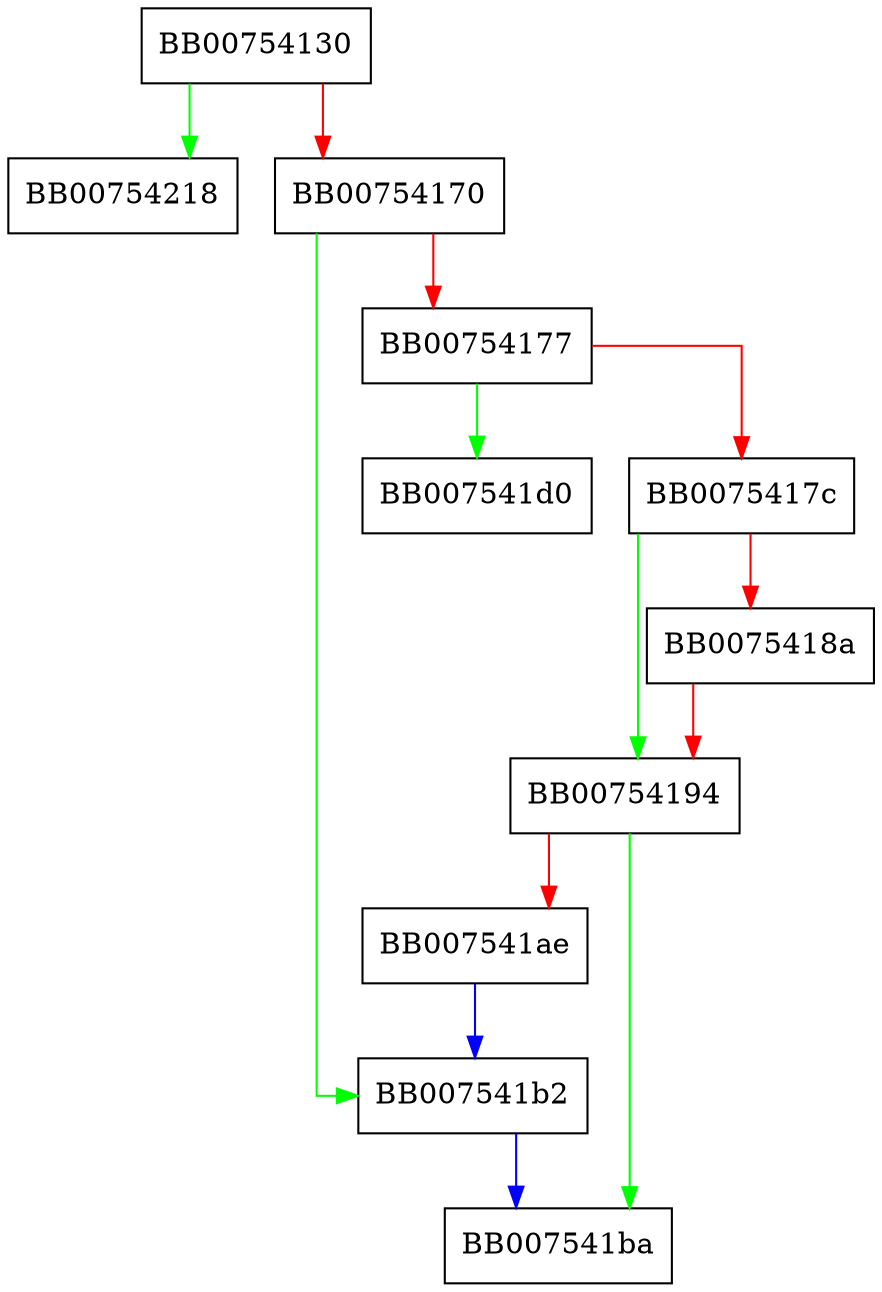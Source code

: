 digraph pkey_ec_sign {
  node [shape="box"];
  graph [splines=ortho];
  BB00754130 -> BB00754218 [color="green"];
  BB00754130 -> BB00754170 [color="red"];
  BB00754170 -> BB007541b2 [color="green"];
  BB00754170 -> BB00754177 [color="red"];
  BB00754177 -> BB007541d0 [color="green"];
  BB00754177 -> BB0075417c [color="red"];
  BB0075417c -> BB00754194 [color="green"];
  BB0075417c -> BB0075418a [color="red"];
  BB0075418a -> BB00754194 [color="red"];
  BB00754194 -> BB007541ba [color="green"];
  BB00754194 -> BB007541ae [color="red"];
  BB007541ae -> BB007541b2 [color="blue"];
  BB007541b2 -> BB007541ba [color="blue"];
}